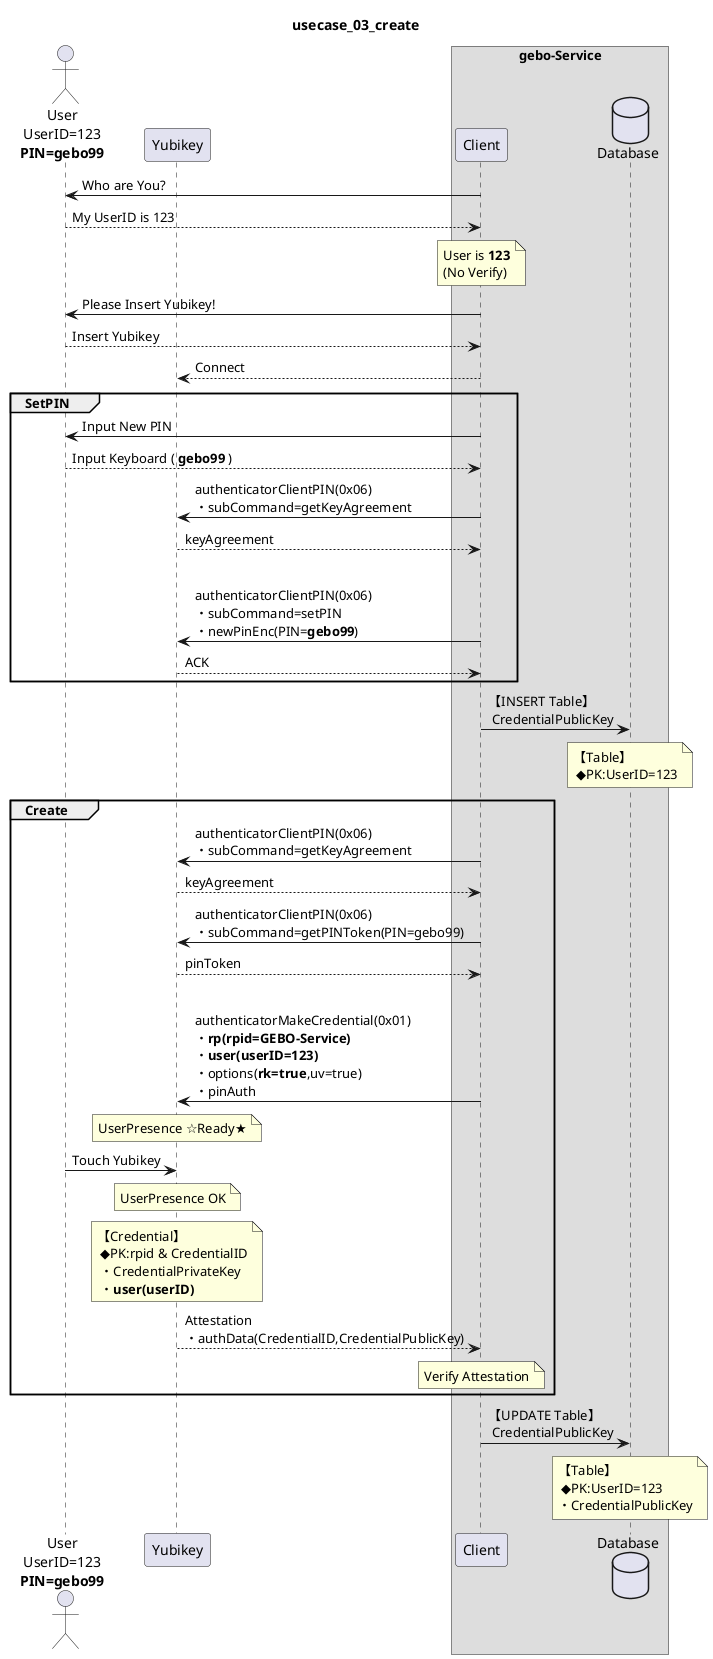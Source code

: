 @startuml
title usecase_03_create 
'hide footbox

actor "User\nUserID=123\n**PIN=gebo99**" as User
participant "Yubikey" as Yubikey
box "gebo-Service"
    participant "Client" as Client
    database "Database" as Database
end box 

User <- Client : Who are You?
User --> Client : My UserID is 123
note over Client:User is **123**\n(No Verify)

User <- Client : Please Insert Yubikey!
User --> Client : Insert Yubikey
Yubikey <-- Client : Connect

group SetPIN
    User <- Client : Input New PIN
    User --> Client : Input Keyboard ( **gebo99** )

    Client -> Yubikey:authenticatorClientPIN(0x06)\n・subCommand=getKeyAgreement
    Client <-- Yubikey:keyAgreement
    |||
    Client -> Yubikey:authenticatorClientPIN(0x06)\n・subCommand=setPIN\n・newPinEnc(PIN=**gebo99**)
    Client <-- Yubikey:ACK
end

Client -> Database :【INSERT Table】\n CredentialPublicKey
note over Database:【Table】\n ◆PK:UserID=123

group Create
    Client -> Yubikey:authenticatorClientPIN(0x06)\n・subCommand=getKeyAgreement
    Client <-- Yubikey:keyAgreement
    Client -> Yubikey:authenticatorClientPIN(0x06)\n・subCommand=getPINToken(PIN=gebo99)
    Client <-- Yubikey:pinToken
    |||
    Client -> Yubikey:authenticatorMakeCredential(0x01)\n・**rp(rpid=GEBO-Service)**\n・**user(userID=123)**\n・options(**rk=true**,uv=true)\n・pinAuth

    note over Yubikey:UserPresence ☆Ready★
    User -> Yubikey :Touch Yubikey

    note over Yubikey:UserPresence OK

    note over Yubikey:【Credential】\n ◆PK:rpid & CredentialID\n ・CredentialPrivateKey\n ・**user(userID)**

    Client <-- Yubikey:Attestation\n・authData(CredentialID,CredentialPublicKey)
    note over Client:Verify Attestation
end 

Client -> Database :【UPDATE Table】\n CredentialPublicKey
note over Database:【Table】\n ◆PK:UserID=123\n・CredentialPublicKey

@enduml
